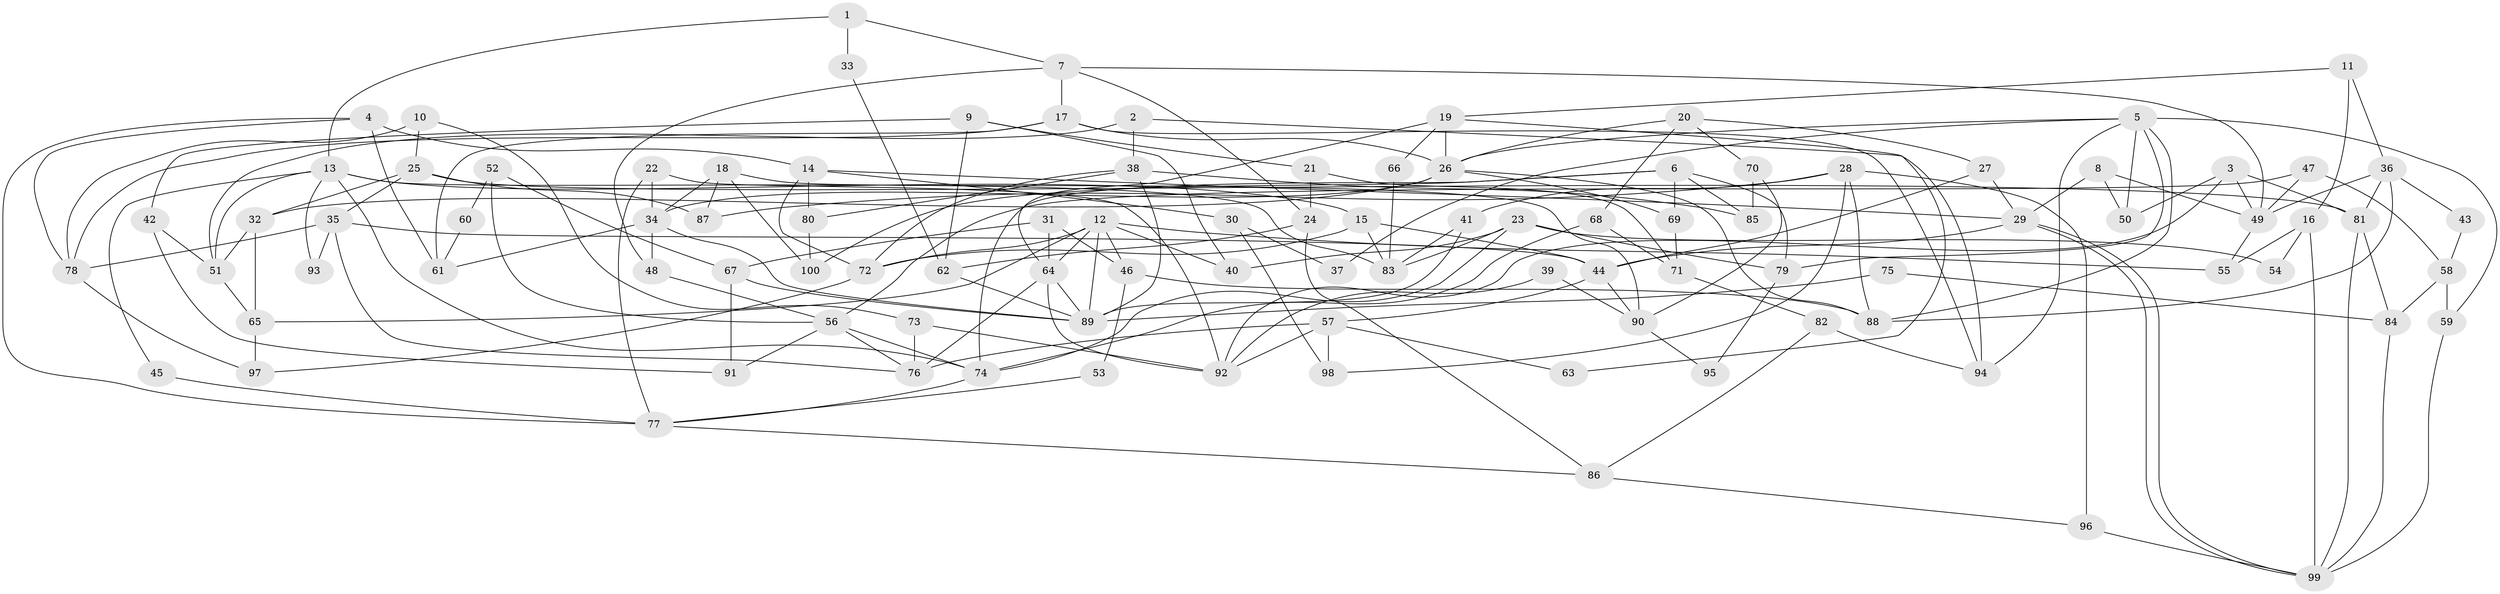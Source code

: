 // Generated by graph-tools (version 1.1) at 2025/11/02/21/25 10:11:14]
// undirected, 100 vertices, 200 edges
graph export_dot {
graph [start="1"]
  node [color=gray90,style=filled];
  1;
  2;
  3;
  4;
  5;
  6;
  7;
  8;
  9;
  10;
  11;
  12;
  13;
  14;
  15;
  16;
  17;
  18;
  19;
  20;
  21;
  22;
  23;
  24;
  25;
  26;
  27;
  28;
  29;
  30;
  31;
  32;
  33;
  34;
  35;
  36;
  37;
  38;
  39;
  40;
  41;
  42;
  43;
  44;
  45;
  46;
  47;
  48;
  49;
  50;
  51;
  52;
  53;
  54;
  55;
  56;
  57;
  58;
  59;
  60;
  61;
  62;
  63;
  64;
  65;
  66;
  67;
  68;
  69;
  70;
  71;
  72;
  73;
  74;
  75;
  76;
  77;
  78;
  79;
  80;
  81;
  82;
  83;
  84;
  85;
  86;
  87;
  88;
  89;
  90;
  91;
  92;
  93;
  94;
  95;
  96;
  97;
  98;
  99;
  100;
  1 -- 7;
  1 -- 13;
  1 -- 33;
  2 -- 94;
  2 -- 38;
  2 -- 51;
  3 -- 50;
  3 -- 92;
  3 -- 49;
  3 -- 81;
  4 -- 77;
  4 -- 14;
  4 -- 61;
  4 -- 78;
  5 -- 26;
  5 -- 88;
  5 -- 37;
  5 -- 50;
  5 -- 59;
  5 -- 79;
  5 -- 94;
  6 -- 74;
  6 -- 79;
  6 -- 69;
  6 -- 85;
  6 -- 100;
  7 -- 49;
  7 -- 17;
  7 -- 24;
  7 -- 48;
  8 -- 29;
  8 -- 49;
  8 -- 50;
  9 -- 40;
  9 -- 21;
  9 -- 42;
  9 -- 62;
  10 -- 73;
  10 -- 25;
  10 -- 78;
  11 -- 36;
  11 -- 16;
  11 -- 19;
  12 -- 46;
  12 -- 65;
  12 -- 40;
  12 -- 55;
  12 -- 64;
  12 -- 72;
  12 -- 89;
  13 -- 51;
  13 -- 15;
  13 -- 45;
  13 -- 74;
  13 -- 83;
  13 -- 93;
  14 -- 29;
  14 -- 72;
  14 -- 30;
  14 -- 80;
  15 -- 83;
  15 -- 72;
  15 -- 44;
  16 -- 99;
  16 -- 55;
  16 -- 54;
  17 -- 61;
  17 -- 78;
  17 -- 26;
  17 -- 94;
  18 -- 90;
  18 -- 34;
  18 -- 87;
  18 -- 100;
  19 -- 64;
  19 -- 26;
  19 -- 63;
  19 -- 66;
  20 -- 68;
  20 -- 26;
  20 -- 27;
  20 -- 70;
  21 -- 71;
  21 -- 24;
  22 -- 34;
  22 -- 92;
  22 -- 77;
  23 -- 74;
  23 -- 83;
  23 -- 40;
  23 -- 54;
  23 -- 79;
  24 -- 62;
  24 -- 86;
  25 -- 35;
  25 -- 32;
  25 -- 81;
  25 -- 87;
  26 -- 32;
  26 -- 34;
  26 -- 69;
  26 -- 88;
  27 -- 44;
  27 -- 29;
  28 -- 96;
  28 -- 87;
  28 -- 41;
  28 -- 88;
  28 -- 98;
  29 -- 99;
  29 -- 99;
  29 -- 44;
  30 -- 98;
  30 -- 37;
  31 -- 64;
  31 -- 67;
  31 -- 46;
  32 -- 65;
  32 -- 51;
  33 -- 62;
  34 -- 89;
  34 -- 48;
  34 -- 61;
  35 -- 44;
  35 -- 78;
  35 -- 76;
  35 -- 93;
  36 -- 81;
  36 -- 88;
  36 -- 43;
  36 -- 49;
  38 -- 80;
  38 -- 89;
  38 -- 72;
  38 -- 85;
  39 -- 90;
  39 -- 92;
  41 -- 89;
  41 -- 83;
  42 -- 51;
  42 -- 91;
  43 -- 58;
  44 -- 57;
  44 -- 90;
  45 -- 77;
  46 -- 88;
  46 -- 53;
  47 -- 58;
  47 -- 49;
  47 -- 56;
  48 -- 56;
  49 -- 55;
  51 -- 65;
  52 -- 67;
  52 -- 56;
  52 -- 60;
  53 -- 77;
  56 -- 74;
  56 -- 76;
  56 -- 91;
  57 -- 76;
  57 -- 63;
  57 -- 92;
  57 -- 98;
  58 -- 84;
  58 -- 59;
  59 -- 99;
  60 -- 61;
  62 -- 89;
  64 -- 76;
  64 -- 89;
  64 -- 92;
  65 -- 97;
  66 -- 83;
  67 -- 91;
  67 -- 89;
  68 -- 71;
  68 -- 74;
  69 -- 71;
  70 -- 85;
  70 -- 90;
  71 -- 82;
  72 -- 97;
  73 -- 76;
  73 -- 92;
  74 -- 77;
  75 -- 84;
  75 -- 89;
  77 -- 86;
  78 -- 97;
  79 -- 95;
  80 -- 100;
  81 -- 84;
  81 -- 99;
  82 -- 86;
  82 -- 94;
  84 -- 99;
  86 -- 96;
  90 -- 95;
  96 -- 99;
}
